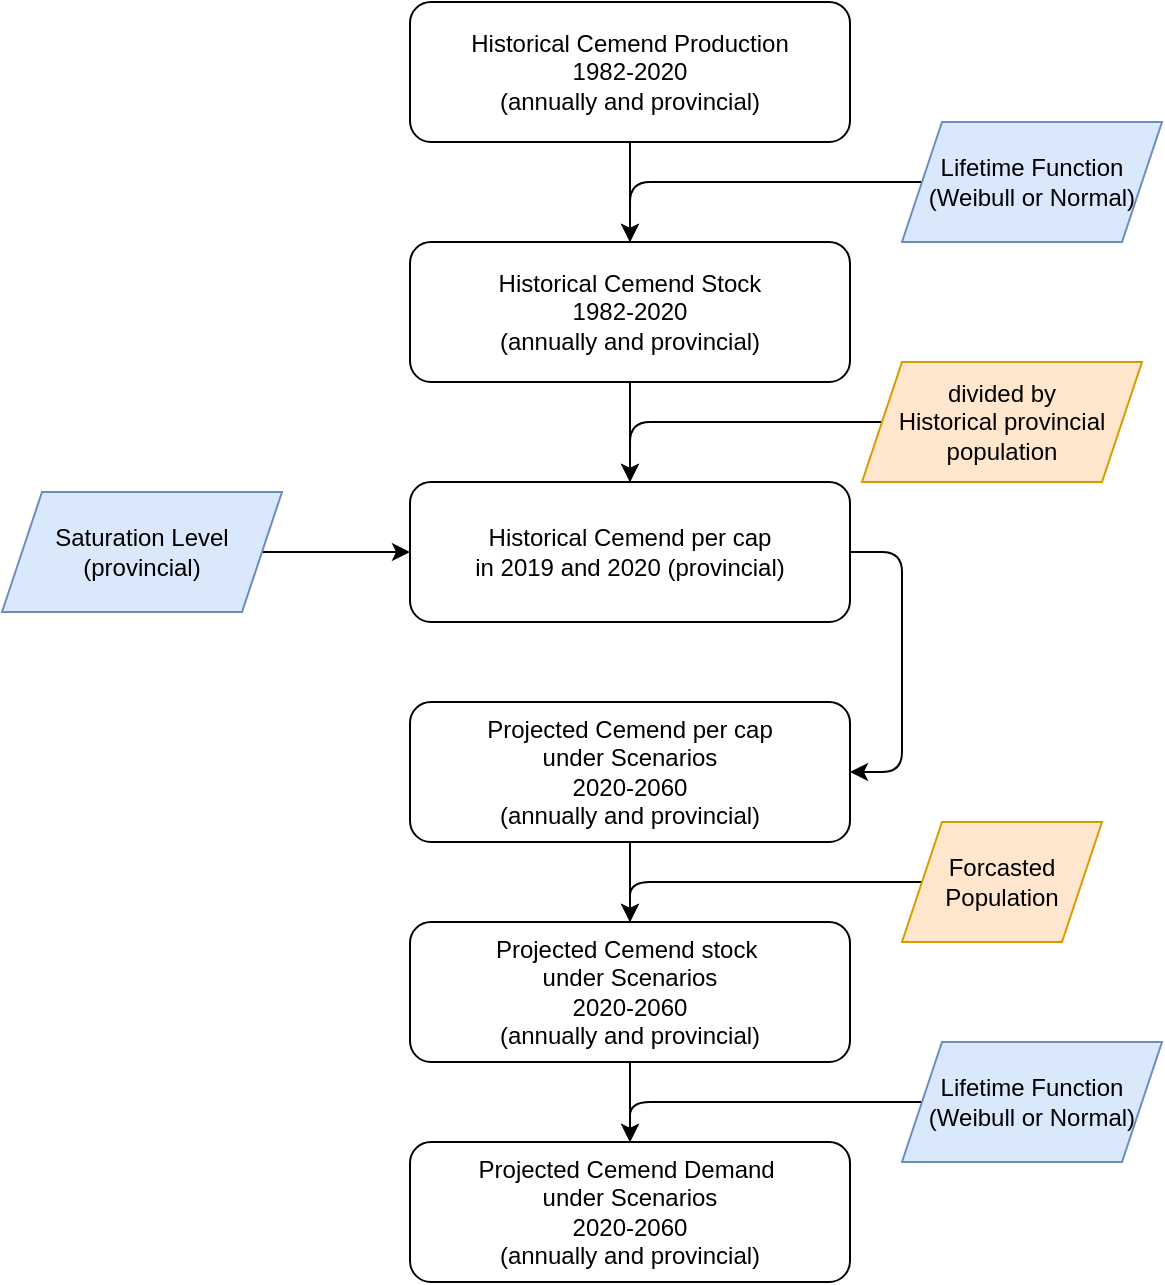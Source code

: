 <mxfile scale="6" border="0">
    <diagram id="oDCQ1BvZF26e8cIE7MnN" name="Page-1">
        <mxGraphModel dx="1121" dy="635" grid="1" gridSize="10" guides="1" tooltips="1" connect="1" arrows="1" fold="1" page="1" pageScale="1" pageWidth="827" pageHeight="1169" background="#FFFFFF" math="0" shadow="0">
            <root>
                <mxCell id="0"/>
                <mxCell id="1" parent="0"/>
                <mxCell id="5" style="edgeStyle=none;html=1;" parent="1" source="2" target="4" edge="1">
                    <mxGeometry relative="1" as="geometry"/>
                </mxCell>
                <mxCell id="2" value="Historical Cemend Production&lt;br&gt;1982-2020 &lt;br&gt;(annually and&amp;nbsp;provincial)" style="rounded=1;whiteSpace=wrap;html=1;" parent="1" vertex="1">
                    <mxGeometry x="304" y="200" width="220" height="70" as="geometry"/>
                </mxCell>
                <mxCell id="11" style="edgeStyle=orthogonalEdgeStyle;html=1;entryX=0.5;entryY=0;entryDx=0;entryDy=0;" parent="1" source="4" target="8" edge="1">
                    <mxGeometry relative="1" as="geometry"/>
                </mxCell>
                <mxCell id="4" value="Historical Cemend Stock&lt;br&gt;1982-2020 &lt;br&gt;(annually and&amp;nbsp;provincial)" style="rounded=1;whiteSpace=wrap;html=1;" parent="1" vertex="1">
                    <mxGeometry x="304" y="320" width="220" height="70" as="geometry"/>
                </mxCell>
                <mxCell id="7" style="edgeStyle=orthogonalEdgeStyle;html=1;entryX=0.5;entryY=0;entryDx=0;entryDy=0;" parent="1" source="6" target="4" edge="1">
                    <mxGeometry relative="1" as="geometry">
                        <mxPoint x="420" y="290" as="targetPoint"/>
                    </mxGeometry>
                </mxCell>
                <mxCell id="6" value="Lifetime Function&lt;br&gt;(Weibull or Normal)" style="shape=parallelogram;perimeter=parallelogramPerimeter;whiteSpace=wrap;html=1;fixedSize=1;fillColor=#dae8fc;strokeColor=#6c8ebf;" parent="1" vertex="1">
                    <mxGeometry x="550" y="260" width="130" height="60" as="geometry"/>
                </mxCell>
                <mxCell id="17" style="edgeStyle=orthogonalEdgeStyle;html=1;exitX=1;exitY=0.5;exitDx=0;exitDy=0;entryX=1;entryY=0.5;entryDx=0;entryDy=0;" parent="1" source="8" target="16" edge="1">
                    <mxGeometry relative="1" as="geometry">
                        <Array as="points">
                            <mxPoint x="550" y="475"/>
                            <mxPoint x="550" y="585"/>
                        </Array>
                    </mxGeometry>
                </mxCell>
                <mxCell id="8" value="Historical Cemend per cap&lt;br&gt;in 2019 and 2020 (provincial)" style="rounded=1;whiteSpace=wrap;html=1;" parent="1" vertex="1">
                    <mxGeometry x="304" y="440" width="220" height="70" as="geometry"/>
                </mxCell>
                <mxCell id="9" style="edgeStyle=orthogonalEdgeStyle;html=1;entryX=0.5;entryY=0;entryDx=0;entryDy=0;" parent="1" source="10" target="8" edge="1">
                    <mxGeometry relative="1" as="geometry">
                        <mxPoint x="420" y="410" as="targetPoint"/>
                    </mxGeometry>
                </mxCell>
                <mxCell id="10" value="divided by&lt;br&gt;Historical provincial population" style="shape=parallelogram;perimeter=parallelogramPerimeter;whiteSpace=wrap;html=1;fixedSize=1;fillColor=#ffe6cc;strokeColor=#d79b00;" parent="1" vertex="1">
                    <mxGeometry x="530" y="380" width="140" height="60" as="geometry"/>
                </mxCell>
                <mxCell id="13" style="edgeStyle=orthogonalEdgeStyle;html=1;entryX=0;entryY=0.5;entryDx=0;entryDy=0;" parent="1" source="14" target="8" edge="1">
                    <mxGeometry relative="1" as="geometry">
                        <mxPoint x="310" y="475" as="targetPoint"/>
                    </mxGeometry>
                </mxCell>
                <mxCell id="14" value="Saturation Level&lt;br&gt;(provincial)" style="shape=parallelogram;perimeter=parallelogramPerimeter;whiteSpace=wrap;html=1;fixedSize=1;fillColor=#dae8fc;strokeColor=#6c8ebf;" parent="1" vertex="1">
                    <mxGeometry x="100" y="445" width="140" height="60" as="geometry"/>
                </mxCell>
                <mxCell id="21" style="edgeStyle=orthogonalEdgeStyle;html=1;entryX=0.5;entryY=0;entryDx=0;entryDy=0;" parent="1" source="16" target="20" edge="1">
                    <mxGeometry relative="1" as="geometry"/>
                </mxCell>
                <mxCell id="16" value="Projected Cemend per cap&lt;br&gt;under Scenarios&lt;br&gt;2020-2060&lt;br&gt;(annually and&amp;nbsp;provincial)" style="rounded=1;whiteSpace=wrap;html=1;" parent="1" vertex="1">
                    <mxGeometry x="304" y="550" width="220" height="70" as="geometry"/>
                </mxCell>
                <mxCell id="19" style="edgeStyle=orthogonalEdgeStyle;html=1;entryX=0.5;entryY=0;entryDx=0;entryDy=0;" parent="1" source="18" target="20" edge="1">
                    <mxGeometry relative="1" as="geometry">
                        <mxPoint x="560" y="690" as="targetPoint"/>
                        <Array as="points">
                            <mxPoint x="414" y="640"/>
                        </Array>
                    </mxGeometry>
                </mxCell>
                <mxCell id="18" value="Forcasted &lt;br&gt;Population" style="shape=parallelogram;perimeter=parallelogramPerimeter;whiteSpace=wrap;html=1;fixedSize=1;fillColor=#ffe6cc;strokeColor=#d79b00;" parent="1" vertex="1">
                    <mxGeometry x="550" y="610" width="100" height="60" as="geometry"/>
                </mxCell>
                <mxCell id="24" style="edgeStyle=orthogonalEdgeStyle;html=1;entryX=0.5;entryY=0;entryDx=0;entryDy=0;" parent="1" source="20" target="23" edge="1">
                    <mxGeometry relative="1" as="geometry"/>
                </mxCell>
                <mxCell id="20" value="Projected Cemend stock&amp;nbsp;&lt;br&gt;under Scenarios&lt;br&gt;2020-2060&lt;br&gt;(annually and&amp;nbsp;provincial)" style="rounded=1;whiteSpace=wrap;html=1;" parent="1" vertex="1">
                    <mxGeometry x="304" y="660" width="220" height="70" as="geometry"/>
                </mxCell>
                <mxCell id="25" style="edgeStyle=orthogonalEdgeStyle;html=1;exitX=0;exitY=0.5;exitDx=0;exitDy=0;entryX=0.5;entryY=0;entryDx=0;entryDy=0;" parent="1" source="22" target="23" edge="1">
                    <mxGeometry relative="1" as="geometry">
                        <mxPoint x="410" y="770" as="targetPoint"/>
                        <Array as="points">
                            <mxPoint x="560" y="750"/>
                            <mxPoint x="414" y="750"/>
                        </Array>
                    </mxGeometry>
                </mxCell>
                <mxCell id="22" value="Lifetime Function&lt;br&gt;(Weibull or Normal)" style="shape=parallelogram;perimeter=parallelogramPerimeter;whiteSpace=wrap;html=1;fixedSize=1;fillColor=#dae8fc;strokeColor=#6c8ebf;" parent="1" vertex="1">
                    <mxGeometry x="550" y="720" width="130" height="60" as="geometry"/>
                </mxCell>
                <mxCell id="23" value="Projected Cemend Demand&amp;nbsp;&lt;br&gt;under Scenarios&lt;br&gt;2020-2060&lt;br&gt;(annually and&amp;nbsp;provincial)" style="rounded=1;whiteSpace=wrap;html=1;" parent="1" vertex="1">
                    <mxGeometry x="304" y="770" width="220" height="70" as="geometry"/>
                </mxCell>
            </root>
        </mxGraphModel>
    </diagram>
</mxfile>